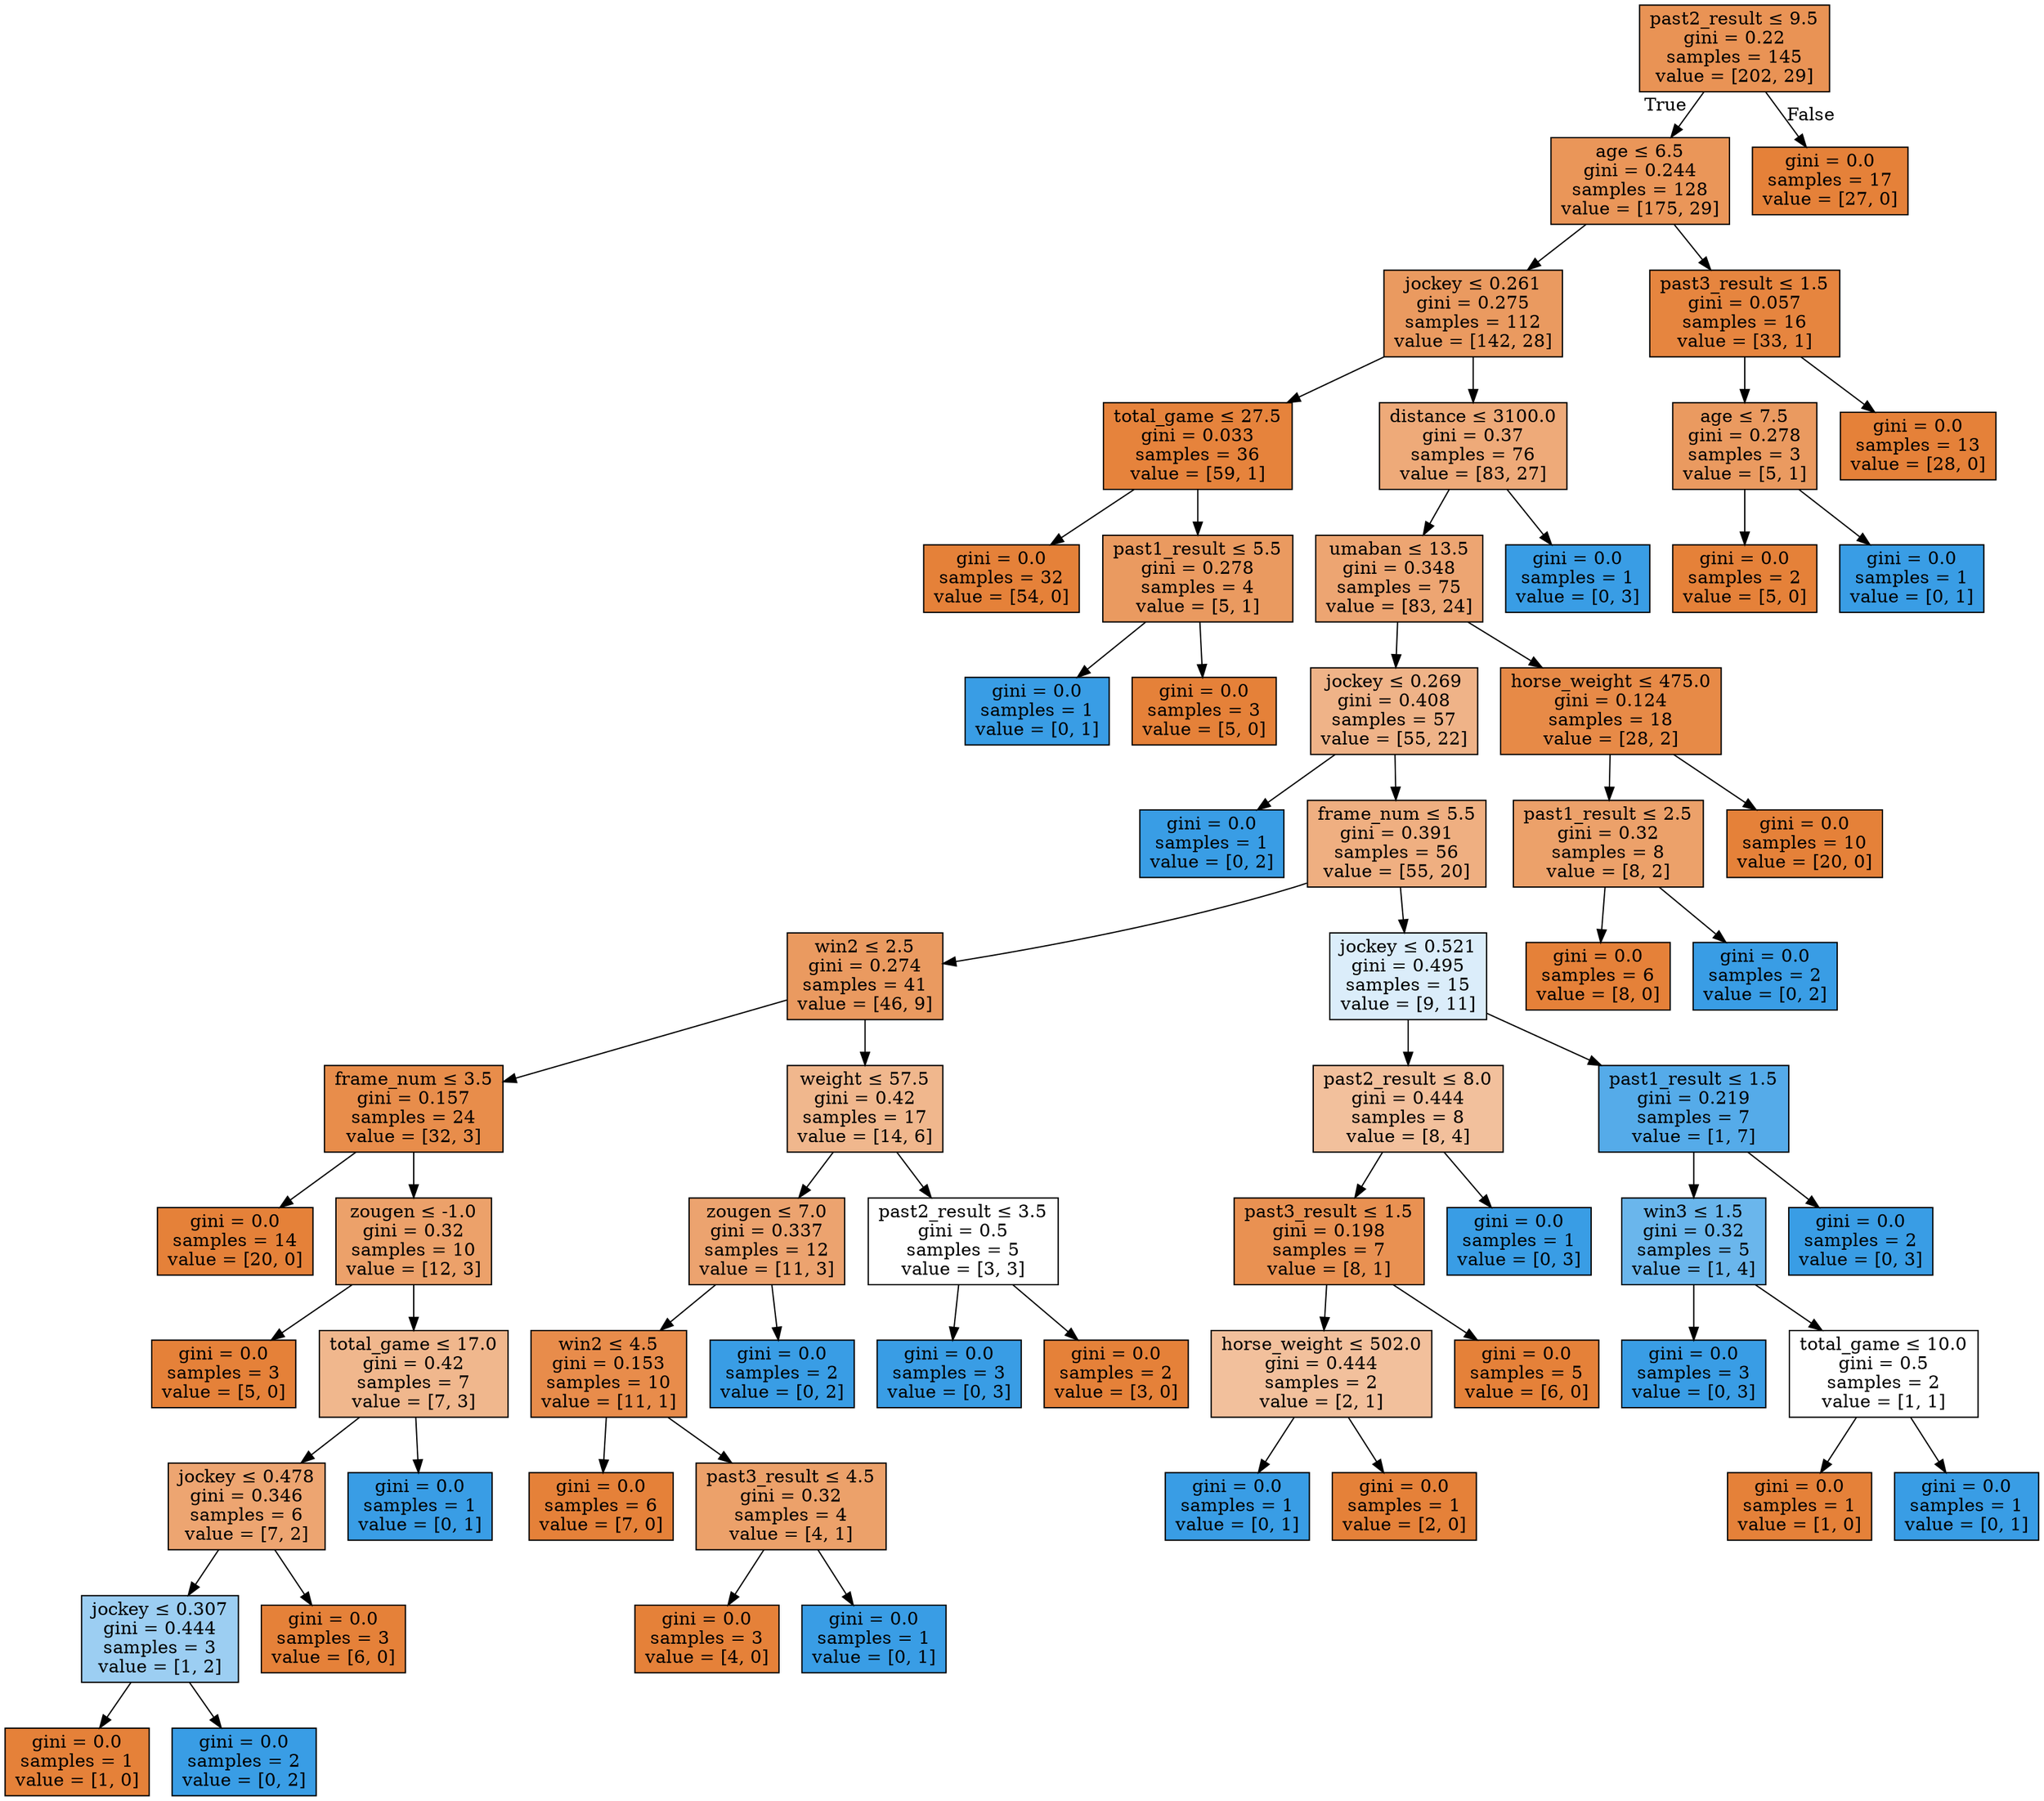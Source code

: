 digraph Tree {
node [shape=box, style="filled", color="black"] ;
0 [label=<past2_result &le; 9.5<br/>gini = 0.22<br/>samples = 145<br/>value = [202, 29]>, fillcolor="#e58139da"] ;
1 [label=<age &le; 6.5<br/>gini = 0.244<br/>samples = 128<br/>value = [175, 29]>, fillcolor="#e58139d5"] ;
0 -> 1 [labeldistance=2.5, labelangle=45, headlabel="True"] ;
2 [label=<jockey &le; 0.261<br/>gini = 0.275<br/>samples = 112<br/>value = [142, 28]>, fillcolor="#e58139cd"] ;
1 -> 2 ;
3 [label=<total_game &le; 27.5<br/>gini = 0.033<br/>samples = 36<br/>value = [59, 1]>, fillcolor="#e58139fb"] ;
2 -> 3 ;
4 [label=<gini = 0.0<br/>samples = 32<br/>value = [54, 0]>, fillcolor="#e58139ff"] ;
3 -> 4 ;
5 [label=<past1_result &le; 5.5<br/>gini = 0.278<br/>samples = 4<br/>value = [5, 1]>, fillcolor="#e58139cc"] ;
3 -> 5 ;
6 [label=<gini = 0.0<br/>samples = 1<br/>value = [0, 1]>, fillcolor="#399de5ff"] ;
5 -> 6 ;
7 [label=<gini = 0.0<br/>samples = 3<br/>value = [5, 0]>, fillcolor="#e58139ff"] ;
5 -> 7 ;
8 [label=<distance &le; 3100.0<br/>gini = 0.37<br/>samples = 76<br/>value = [83, 27]>, fillcolor="#e58139ac"] ;
2 -> 8 ;
9 [label=<umaban &le; 13.5<br/>gini = 0.348<br/>samples = 75<br/>value = [83, 24]>, fillcolor="#e58139b5"] ;
8 -> 9 ;
10 [label=<jockey &le; 0.269<br/>gini = 0.408<br/>samples = 57<br/>value = [55, 22]>, fillcolor="#e5813999"] ;
9 -> 10 ;
11 [label=<gini = 0.0<br/>samples = 1<br/>value = [0, 2]>, fillcolor="#399de5ff"] ;
10 -> 11 ;
12 [label=<frame_num &le; 5.5<br/>gini = 0.391<br/>samples = 56<br/>value = [55, 20]>, fillcolor="#e58139a2"] ;
10 -> 12 ;
13 [label=<win2 &le; 2.5<br/>gini = 0.274<br/>samples = 41<br/>value = [46, 9]>, fillcolor="#e58139cd"] ;
12 -> 13 ;
14 [label=<frame_num &le; 3.5<br/>gini = 0.157<br/>samples = 24<br/>value = [32, 3]>, fillcolor="#e58139e7"] ;
13 -> 14 ;
15 [label=<gini = 0.0<br/>samples = 14<br/>value = [20, 0]>, fillcolor="#e58139ff"] ;
14 -> 15 ;
16 [label=<zougen &le; -1.0<br/>gini = 0.32<br/>samples = 10<br/>value = [12, 3]>, fillcolor="#e58139bf"] ;
14 -> 16 ;
17 [label=<gini = 0.0<br/>samples = 3<br/>value = [5, 0]>, fillcolor="#e58139ff"] ;
16 -> 17 ;
18 [label=<total_game &le; 17.0<br/>gini = 0.42<br/>samples = 7<br/>value = [7, 3]>, fillcolor="#e5813992"] ;
16 -> 18 ;
19 [label=<jockey &le; 0.478<br/>gini = 0.346<br/>samples = 6<br/>value = [7, 2]>, fillcolor="#e58139b6"] ;
18 -> 19 ;
20 [label=<jockey &le; 0.307<br/>gini = 0.444<br/>samples = 3<br/>value = [1, 2]>, fillcolor="#399de57f"] ;
19 -> 20 ;
21 [label=<gini = 0.0<br/>samples = 1<br/>value = [1, 0]>, fillcolor="#e58139ff"] ;
20 -> 21 ;
22 [label=<gini = 0.0<br/>samples = 2<br/>value = [0, 2]>, fillcolor="#399de5ff"] ;
20 -> 22 ;
23 [label=<gini = 0.0<br/>samples = 3<br/>value = [6, 0]>, fillcolor="#e58139ff"] ;
19 -> 23 ;
24 [label=<gini = 0.0<br/>samples = 1<br/>value = [0, 1]>, fillcolor="#399de5ff"] ;
18 -> 24 ;
25 [label=<weight &le; 57.5<br/>gini = 0.42<br/>samples = 17<br/>value = [14, 6]>, fillcolor="#e5813992"] ;
13 -> 25 ;
26 [label=<zougen &le; 7.0<br/>gini = 0.337<br/>samples = 12<br/>value = [11, 3]>, fillcolor="#e58139b9"] ;
25 -> 26 ;
27 [label=<win2 &le; 4.5<br/>gini = 0.153<br/>samples = 10<br/>value = [11, 1]>, fillcolor="#e58139e8"] ;
26 -> 27 ;
28 [label=<gini = 0.0<br/>samples = 6<br/>value = [7, 0]>, fillcolor="#e58139ff"] ;
27 -> 28 ;
29 [label=<past3_result &le; 4.5<br/>gini = 0.32<br/>samples = 4<br/>value = [4, 1]>, fillcolor="#e58139bf"] ;
27 -> 29 ;
30 [label=<gini = 0.0<br/>samples = 3<br/>value = [4, 0]>, fillcolor="#e58139ff"] ;
29 -> 30 ;
31 [label=<gini = 0.0<br/>samples = 1<br/>value = [0, 1]>, fillcolor="#399de5ff"] ;
29 -> 31 ;
32 [label=<gini = 0.0<br/>samples = 2<br/>value = [0, 2]>, fillcolor="#399de5ff"] ;
26 -> 32 ;
33 [label=<past2_result &le; 3.5<br/>gini = 0.5<br/>samples = 5<br/>value = [3, 3]>, fillcolor="#e5813900"] ;
25 -> 33 ;
34 [label=<gini = 0.0<br/>samples = 3<br/>value = [0, 3]>, fillcolor="#399de5ff"] ;
33 -> 34 ;
35 [label=<gini = 0.0<br/>samples = 2<br/>value = [3, 0]>, fillcolor="#e58139ff"] ;
33 -> 35 ;
36 [label=<jockey &le; 0.521<br/>gini = 0.495<br/>samples = 15<br/>value = [9, 11]>, fillcolor="#399de52e"] ;
12 -> 36 ;
37 [label=<past2_result &le; 8.0<br/>gini = 0.444<br/>samples = 8<br/>value = [8, 4]>, fillcolor="#e581397f"] ;
36 -> 37 ;
38 [label=<past3_result &le; 1.5<br/>gini = 0.198<br/>samples = 7<br/>value = [8, 1]>, fillcolor="#e58139df"] ;
37 -> 38 ;
39 [label=<horse_weight &le; 502.0<br/>gini = 0.444<br/>samples = 2<br/>value = [2, 1]>, fillcolor="#e581397f"] ;
38 -> 39 ;
40 [label=<gini = 0.0<br/>samples = 1<br/>value = [0, 1]>, fillcolor="#399de5ff"] ;
39 -> 40 ;
41 [label=<gini = 0.0<br/>samples = 1<br/>value = [2, 0]>, fillcolor="#e58139ff"] ;
39 -> 41 ;
42 [label=<gini = 0.0<br/>samples = 5<br/>value = [6, 0]>, fillcolor="#e58139ff"] ;
38 -> 42 ;
43 [label=<gini = 0.0<br/>samples = 1<br/>value = [0, 3]>, fillcolor="#399de5ff"] ;
37 -> 43 ;
44 [label=<past1_result &le; 1.5<br/>gini = 0.219<br/>samples = 7<br/>value = [1, 7]>, fillcolor="#399de5db"] ;
36 -> 44 ;
45 [label=<win3 &le; 1.5<br/>gini = 0.32<br/>samples = 5<br/>value = [1, 4]>, fillcolor="#399de5bf"] ;
44 -> 45 ;
46 [label=<gini = 0.0<br/>samples = 3<br/>value = [0, 3]>, fillcolor="#399de5ff"] ;
45 -> 46 ;
47 [label=<total_game &le; 10.0<br/>gini = 0.5<br/>samples = 2<br/>value = [1, 1]>, fillcolor="#e5813900"] ;
45 -> 47 ;
48 [label=<gini = 0.0<br/>samples = 1<br/>value = [1, 0]>, fillcolor="#e58139ff"] ;
47 -> 48 ;
49 [label=<gini = 0.0<br/>samples = 1<br/>value = [0, 1]>, fillcolor="#399de5ff"] ;
47 -> 49 ;
50 [label=<gini = 0.0<br/>samples = 2<br/>value = [0, 3]>, fillcolor="#399de5ff"] ;
44 -> 50 ;
51 [label=<horse_weight &le; 475.0<br/>gini = 0.124<br/>samples = 18<br/>value = [28, 2]>, fillcolor="#e58139ed"] ;
9 -> 51 ;
52 [label=<past1_result &le; 2.5<br/>gini = 0.32<br/>samples = 8<br/>value = [8, 2]>, fillcolor="#e58139bf"] ;
51 -> 52 ;
53 [label=<gini = 0.0<br/>samples = 6<br/>value = [8, 0]>, fillcolor="#e58139ff"] ;
52 -> 53 ;
54 [label=<gini = 0.0<br/>samples = 2<br/>value = [0, 2]>, fillcolor="#399de5ff"] ;
52 -> 54 ;
55 [label=<gini = 0.0<br/>samples = 10<br/>value = [20, 0]>, fillcolor="#e58139ff"] ;
51 -> 55 ;
56 [label=<gini = 0.0<br/>samples = 1<br/>value = [0, 3]>, fillcolor="#399de5ff"] ;
8 -> 56 ;
57 [label=<past3_result &le; 1.5<br/>gini = 0.057<br/>samples = 16<br/>value = [33, 1]>, fillcolor="#e58139f7"] ;
1 -> 57 ;
58 [label=<age &le; 7.5<br/>gini = 0.278<br/>samples = 3<br/>value = [5, 1]>, fillcolor="#e58139cc"] ;
57 -> 58 ;
59 [label=<gini = 0.0<br/>samples = 2<br/>value = [5, 0]>, fillcolor="#e58139ff"] ;
58 -> 59 ;
60 [label=<gini = 0.0<br/>samples = 1<br/>value = [0, 1]>, fillcolor="#399de5ff"] ;
58 -> 60 ;
61 [label=<gini = 0.0<br/>samples = 13<br/>value = [28, 0]>, fillcolor="#e58139ff"] ;
57 -> 61 ;
62 [label=<gini = 0.0<br/>samples = 17<br/>value = [27, 0]>, fillcolor="#e58139ff"] ;
0 -> 62 [labeldistance=2.5, labelangle=-45, headlabel="False"] ;
}